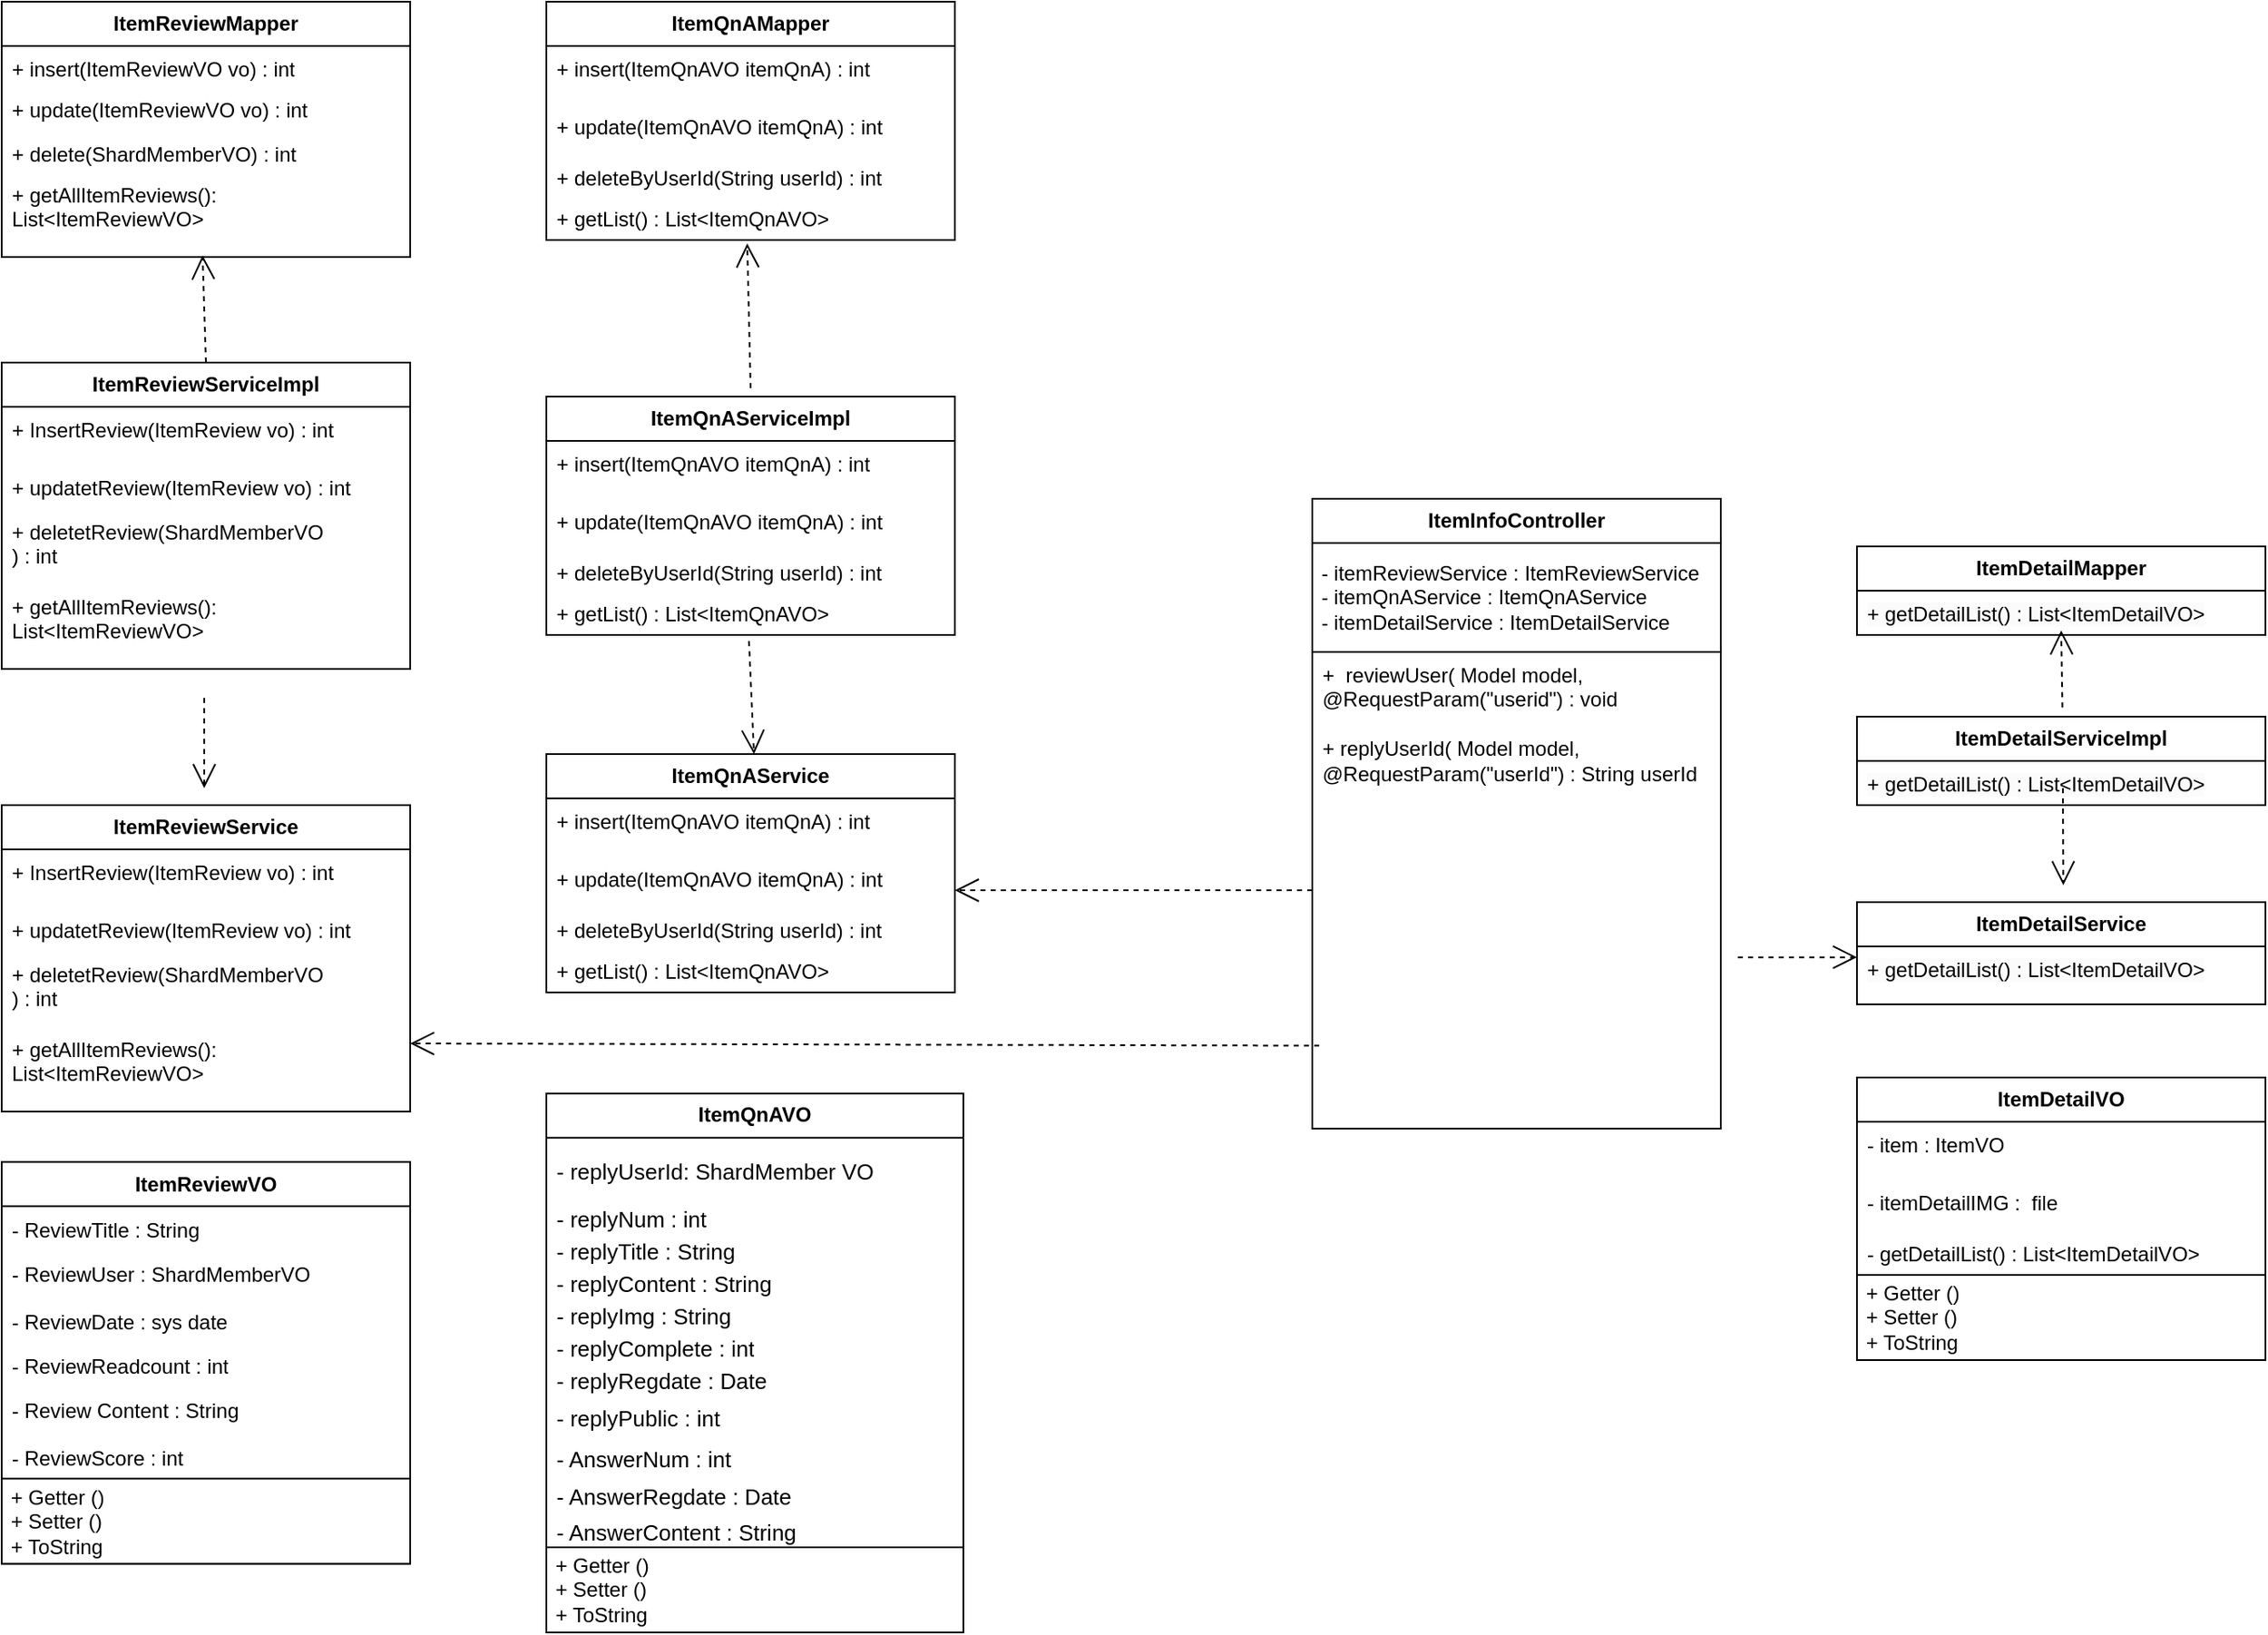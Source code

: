 <mxfile version="22.1.2" type="device">
  <diagram name="Page-1" id="V5cS8CPUzF7kZBpWctP_">
    <mxGraphModel dx="3762" dy="-54" grid="1" gridSize="10" guides="1" tooltips="1" connect="1" arrows="1" fold="1" page="1" pageScale="1" pageWidth="827" pageHeight="1169" math="0" shadow="0">
      <root>
        <mxCell id="0" />
        <mxCell id="1" parent="0" />
        <mxCell id="kkswttSc86CBgpLSdeHy-227" value="&lt;b&gt;ItemReviewMapper&lt;/b&gt;" style="swimlane;fontStyle=0;childLayout=stackLayout;horizontal=1;startSize=26;fillColor=none;horizontalStack=0;resizeParent=1;resizeParentMax=0;resizeLast=0;collapsible=1;marginBottom=0;whiteSpace=wrap;html=1;" vertex="1" parent="1">
          <mxGeometry x="-1360" y="1318" width="240" height="150" as="geometry" />
        </mxCell>
        <mxCell id="kkswttSc86CBgpLSdeHy-228" value="+ insert(ItemReviewVO vo) : int" style="text;strokeColor=none;fillColor=none;align=left;verticalAlign=top;spacingLeft=4;spacingRight=4;overflow=hidden;rotatable=0;points=[[0,0.5],[1,0.5]];portConstraint=eastwest;whiteSpace=wrap;html=1;" vertex="1" parent="kkswttSc86CBgpLSdeHy-227">
          <mxGeometry y="26" width="240" height="24" as="geometry" />
        </mxCell>
        <mxCell id="kkswttSc86CBgpLSdeHy-229" value="+ update(ItemReviewVO vo) : int" style="text;strokeColor=none;fillColor=none;align=left;verticalAlign=top;spacingLeft=4;spacingRight=4;overflow=hidden;rotatable=0;points=[[0,0.5],[1,0.5]];portConstraint=eastwest;whiteSpace=wrap;html=1;" vertex="1" parent="kkswttSc86CBgpLSdeHy-227">
          <mxGeometry y="50" width="240" height="26" as="geometry" />
        </mxCell>
        <mxCell id="kkswttSc86CBgpLSdeHy-230" value="+ delete(ShardMemberVO) : int " style="text;strokeColor=none;fillColor=none;align=left;verticalAlign=top;spacingLeft=4;spacingRight=4;overflow=hidden;rotatable=0;points=[[0,0.5],[1,0.5]];portConstraint=eastwest;whiteSpace=wrap;html=1;" vertex="1" parent="kkswttSc86CBgpLSdeHy-227">
          <mxGeometry y="76" width="240" height="24" as="geometry" />
        </mxCell>
        <mxCell id="kkswttSc86CBgpLSdeHy-231" value="+ getAllItemReviews(): List&amp;lt;ItemReviewVO&amp;gt;" style="text;strokeColor=none;fillColor=none;align=left;verticalAlign=top;spacingLeft=4;spacingRight=4;overflow=hidden;rotatable=0;points=[[0,0.5],[1,0.5]];portConstraint=eastwest;whiteSpace=wrap;html=1;" vertex="1" parent="kkswttSc86CBgpLSdeHy-227">
          <mxGeometry y="100" width="240" height="50" as="geometry" />
        </mxCell>
        <mxCell id="kkswttSc86CBgpLSdeHy-234" value="ItemQnAVO" style="swimlane;childLayout=stackLayout;horizontal=1;startSize=26;horizontalStack=0;resizeParent=1;resizeParentMax=0;resizeLast=0;collapsible=1;marginBottom=0;whiteSpace=wrap;html=1;container=0;verticalAlign=middle;strokeOpacity=100;labelBackgroundColor=none;" vertex="1" parent="1">
          <mxGeometry x="-1040" y="1959.32" width="245" height="316.677" as="geometry" />
        </mxCell>
        <mxCell id="kkswttSc86CBgpLSdeHy-235" value="- replyUserId: ShardMember VO" style="text;align=left;verticalAlign=middle;spacingLeft=4;spacingRight=4;overflow=hidden;rotatable=0;points=[[0,0.5],[1,0.5]];portConstraint=eastwest;whiteSpace=wrap;html=1;container=0;strokeOpacity=100;fontSize=13;labelBackgroundColor=none;" vertex="1" parent="kkswttSc86CBgpLSdeHy-234">
          <mxGeometry y="26" width="245" height="38.64" as="geometry" />
        </mxCell>
        <mxCell id="kkswttSc86CBgpLSdeHy-236" value="- replyNum : int" style="text;align=left;verticalAlign=middle;spacingLeft=4;spacingRight=4;overflow=hidden;rotatable=0;points=[[0,0.5],[1,0.5]];portConstraint=eastwest;whiteSpace=wrap;html=1;container=0;strokeOpacity=100;fontSize=13;labelBackgroundColor=none;" vertex="1" parent="kkswttSc86CBgpLSdeHy-234">
          <mxGeometry y="64.64" width="245" height="18.84" as="geometry" />
        </mxCell>
        <mxCell id="kkswttSc86CBgpLSdeHy-237" value="- replyTitle : String" style="text;align=left;verticalAlign=middle;spacingLeft=4;spacingRight=4;overflow=hidden;rotatable=0;points=[[0,0.5],[1,0.5]];portConstraint=eastwest;whiteSpace=wrap;html=1;container=0;strokeOpacity=100;fontSize=13;labelBackgroundColor=none;" vertex="1" parent="kkswttSc86CBgpLSdeHy-234">
          <mxGeometry y="83.48" width="245" height="18.84" as="geometry" />
        </mxCell>
        <mxCell id="kkswttSc86CBgpLSdeHy-238" value="- replyContent : String" style="text;align=left;verticalAlign=middle;spacingLeft=4;spacingRight=4;overflow=hidden;rotatable=0;points=[[0,0.5],[1,0.5]];portConstraint=eastwest;whiteSpace=wrap;html=1;container=0;strokeOpacity=100;fontSize=13;labelBackgroundColor=none;" vertex="1" parent="kkswttSc86CBgpLSdeHy-234">
          <mxGeometry y="102.32" width="245" height="18.84" as="geometry" />
        </mxCell>
        <mxCell id="kkswttSc86CBgpLSdeHy-239" value="- replyImg : String" style="text;align=left;verticalAlign=middle;spacingLeft=4;spacingRight=4;overflow=hidden;rotatable=0;points=[[0,0.5],[1,0.5]];portConstraint=eastwest;whiteSpace=wrap;html=1;container=0;strokeOpacity=100;fontSize=13;labelBackgroundColor=none;" vertex="1" parent="kkswttSc86CBgpLSdeHy-234">
          <mxGeometry y="121.16" width="245" height="18.84" as="geometry" />
        </mxCell>
        <mxCell id="kkswttSc86CBgpLSdeHy-240" value="- replyComplete : int" style="text;align=left;verticalAlign=middle;spacingLeft=4;spacingRight=4;overflow=hidden;rotatable=0;points=[[0,0.5],[1,0.5]];portConstraint=eastwest;whiteSpace=wrap;html=1;container=0;strokeOpacity=100;fontSize=13;labelBackgroundColor=none;" vertex="1" parent="kkswttSc86CBgpLSdeHy-234">
          <mxGeometry y="140" width="245" height="18.84" as="geometry" />
        </mxCell>
        <mxCell id="kkswttSc86CBgpLSdeHy-241" value="- replyRegdate : Date" style="text;align=left;verticalAlign=middle;spacingLeft=4;spacingRight=4;overflow=hidden;rotatable=0;points=[[0,0.5],[1,0.5]];portConstraint=eastwest;whiteSpace=wrap;html=1;container=0;strokeOpacity=100;fontSize=13;labelBackgroundColor=none;" vertex="1" parent="kkswttSc86CBgpLSdeHy-234">
          <mxGeometry y="158.84" width="245" height="18.84" as="geometry" />
        </mxCell>
        <mxCell id="kkswttSc86CBgpLSdeHy-242" value="- replyPublic : int" style="text;align=left;verticalAlign=middle;spacingLeft=4;spacingRight=4;overflow=hidden;rotatable=0;points=[[0,0.5],[1,0.5]];portConstraint=eastwest;whiteSpace=wrap;html=1;container=0;strokeOpacity=100;fontSize=13;labelBackgroundColor=none;" vertex="1" parent="kkswttSc86CBgpLSdeHy-234">
          <mxGeometry y="177.68" width="245" height="25" as="geometry" />
        </mxCell>
        <mxCell id="kkswttSc86CBgpLSdeHy-243" value="- AnswerNum : int" style="text;align=left;verticalAlign=middle;spacingLeft=4;spacingRight=4;overflow=hidden;rotatable=0;points=[[0,0.5],[1,0.5]];portConstraint=eastwest;whiteSpace=wrap;html=1;container=0;strokeOpacity=100;allowArrows=1;fontSize=13;labelBackgroundColor=none;" vertex="1" parent="kkswttSc86CBgpLSdeHy-234">
          <mxGeometry y="202.68" width="245" height="23.077" as="geometry" />
        </mxCell>
        <mxCell id="kkswttSc86CBgpLSdeHy-244" value="- AnswerRegdate : Date" style="text;align=left;verticalAlign=middle;spacingLeft=4;spacingRight=4;overflow=hidden;rotatable=0;points=[[0,0.5],[1,0.5]];portConstraint=eastwest;whiteSpace=wrap;html=1;container=0;strokeOpacity=100;allowArrows=1;fontSize=13;labelBackgroundColor=none;" vertex="1" parent="kkswttSc86CBgpLSdeHy-234">
          <mxGeometry y="225.757" width="245" height="22.15" as="geometry" />
        </mxCell>
        <mxCell id="kkswttSc86CBgpLSdeHy-245" value="- AnswerContent : String" style="text;align=left;verticalAlign=middle;spacingLeft=4;spacingRight=4;overflow=hidden;rotatable=0;points=[[0,0.5],[1,0.5]];portConstraint=eastwest;whiteSpace=wrap;html=1;container=0;strokeOpacity=100;allowArrows=1;fontSize=13;labelBackgroundColor=none;" vertex="1" parent="kkswttSc86CBgpLSdeHy-234">
          <mxGeometry y="247.907" width="245" height="18.77" as="geometry" />
        </mxCell>
        <mxCell id="kkswttSc86CBgpLSdeHy-327" value="&amp;nbsp;+ Getter ()&lt;br&gt;&amp;nbsp;+ Setter ()&lt;br&gt;&amp;nbsp;+ ToString" style="html=1;whiteSpace=wrap;align=left;" vertex="1" parent="kkswttSc86CBgpLSdeHy-234">
          <mxGeometry y="266.677" width="245" height="50" as="geometry" />
        </mxCell>
        <mxCell id="kkswttSc86CBgpLSdeHy-259" value="&lt;b&gt;ItemReviewVO&lt;/b&gt;" style="swimlane;fontStyle=0;childLayout=stackLayout;horizontal=1;startSize=26;horizontalStack=0;resizeParent=1;resizeParentMax=0;resizeLast=0;collapsible=1;marginBottom=0;whiteSpace=wrap;html=1;labelBackgroundColor=none;" vertex="1" parent="1">
          <mxGeometry x="-1360" y="1999.66" width="240" height="236" as="geometry" />
        </mxCell>
        <mxCell id="kkswttSc86CBgpLSdeHy-260" value="- ReviewTitle : String" style="text;align=left;verticalAlign=top;spacingLeft=4;spacingRight=4;overflow=hidden;rotatable=0;points=[[0,0.5],[1,0.5]];portConstraint=eastwest;whiteSpace=wrap;html=1;" vertex="1" parent="kkswttSc86CBgpLSdeHy-259">
          <mxGeometry y="26" width="240" height="26" as="geometry" />
        </mxCell>
        <mxCell id="kkswttSc86CBgpLSdeHy-261" value="- ReviewUser :&amp;nbsp;ShardMemberVO" style="text;align=left;verticalAlign=top;spacingLeft=4;spacingRight=4;overflow=hidden;rotatable=0;points=[[0,0.5],[1,0.5]];portConstraint=eastwest;whiteSpace=wrap;html=1;" vertex="1" parent="kkswttSc86CBgpLSdeHy-259">
          <mxGeometry y="52" width="240" height="28" as="geometry" />
        </mxCell>
        <mxCell id="kkswttSc86CBgpLSdeHy-262" value="- ReviewDate : sys date" style="text;align=left;verticalAlign=top;spacingLeft=4;spacingRight=4;overflow=hidden;rotatable=0;points=[[0,0.5],[1,0.5]];portConstraint=eastwest;whiteSpace=wrap;html=1;" vertex="1" parent="kkswttSc86CBgpLSdeHy-259">
          <mxGeometry y="80" width="240" height="26" as="geometry" />
        </mxCell>
        <mxCell id="kkswttSc86CBgpLSdeHy-263" value="- ReviewReadcount : int" style="text;align=left;verticalAlign=top;spacingLeft=4;spacingRight=4;overflow=hidden;rotatable=0;points=[[0,0.5],[1,0.5]];portConstraint=eastwest;whiteSpace=wrap;html=1;" vertex="1" parent="kkswttSc86CBgpLSdeHy-259">
          <mxGeometry y="106" width="240" height="26" as="geometry" />
        </mxCell>
        <mxCell id="kkswttSc86CBgpLSdeHy-264" value="- Review Content : String" style="text;align=left;verticalAlign=top;spacingLeft=4;spacingRight=4;overflow=hidden;rotatable=0;points=[[0,0.5],[1,0.5]];portConstraint=eastwest;whiteSpace=wrap;html=1;" vertex="1" parent="kkswttSc86CBgpLSdeHy-259">
          <mxGeometry y="132" width="240" height="28" as="geometry" />
        </mxCell>
        <mxCell id="kkswttSc86CBgpLSdeHy-265" value="- ReviewScore : int" style="text;align=left;verticalAlign=top;spacingLeft=4;spacingRight=4;overflow=hidden;rotatable=0;points=[[0,0.5],[1,0.5]];portConstraint=eastwest;whiteSpace=wrap;html=1;" vertex="1" parent="kkswttSc86CBgpLSdeHy-259">
          <mxGeometry y="160" width="240" height="26" as="geometry" />
        </mxCell>
        <mxCell id="kkswttSc86CBgpLSdeHy-328" value="&amp;nbsp;+ Getter ()&lt;br&gt;&amp;nbsp;+ Setter ()&lt;br&gt;&amp;nbsp;+ ToString" style="html=1;whiteSpace=wrap;align=left;" vertex="1" parent="kkswttSc86CBgpLSdeHy-259">
          <mxGeometry y="186" width="240" height="50" as="geometry" />
        </mxCell>
        <mxCell id="kkswttSc86CBgpLSdeHy-266" value="&lt;b&gt;ItemReviewServiceImpl&lt;/b&gt;" style="swimlane;fontStyle=0;childLayout=stackLayout;horizontal=1;startSize=26;fillColor=none;horizontalStack=0;resizeParent=1;resizeParentMax=0;resizeLast=0;collapsible=1;marginBottom=0;whiteSpace=wrap;html=1;" vertex="1" parent="1">
          <mxGeometry x="-1360" y="1530" width="240" height="180" as="geometry" />
        </mxCell>
        <mxCell id="kkswttSc86CBgpLSdeHy-267" value="+ InsertReview(ItemReview vo) : int" style="text;strokeColor=none;fillColor=none;align=left;verticalAlign=top;spacingLeft=4;spacingRight=4;overflow=hidden;rotatable=0;points=[[0,0.5],[1,0.5]];portConstraint=eastwest;whiteSpace=wrap;html=1;" vertex="1" parent="kkswttSc86CBgpLSdeHy-266">
          <mxGeometry y="26" width="240" height="34" as="geometry" />
        </mxCell>
        <mxCell id="kkswttSc86CBgpLSdeHy-268" value="+ updatetReview(ItemReview vo) : int" style="text;strokeColor=none;fillColor=none;align=left;verticalAlign=top;spacingLeft=4;spacingRight=4;overflow=hidden;rotatable=0;points=[[0,0.5],[1,0.5]];portConstraint=eastwest;whiteSpace=wrap;html=1;" vertex="1" parent="kkswttSc86CBgpLSdeHy-266">
          <mxGeometry y="60" width="240" height="26" as="geometry" />
        </mxCell>
        <mxCell id="kkswttSc86CBgpLSdeHy-269" value="+ deletetReview(ShardMemberVO&lt;br&gt;) : int" style="text;strokeColor=none;fillColor=none;align=left;verticalAlign=top;spacingLeft=4;spacingRight=4;overflow=hidden;rotatable=0;points=[[0,0.5],[1,0.5]];portConstraint=eastwest;whiteSpace=wrap;html=1;" vertex="1" parent="kkswttSc86CBgpLSdeHy-266">
          <mxGeometry y="86" width="240" height="44" as="geometry" />
        </mxCell>
        <mxCell id="kkswttSc86CBgpLSdeHy-270" value="+ getAllItemReviews(): List&amp;lt;ItemReviewVO&amp;gt;" style="text;strokeColor=none;fillColor=none;align=left;verticalAlign=top;spacingLeft=4;spacingRight=4;overflow=hidden;rotatable=0;points=[[0,0.5],[1,0.5]];portConstraint=eastwest;whiteSpace=wrap;html=1;" vertex="1" parent="kkswttSc86CBgpLSdeHy-266">
          <mxGeometry y="130" width="240" height="50" as="geometry" />
        </mxCell>
        <mxCell id="kkswttSc86CBgpLSdeHy-271" value="&lt;b&gt;ItemQnAMapper&lt;/b&gt;" style="swimlane;fontStyle=0;childLayout=stackLayout;horizontal=1;startSize=26;fillColor=none;horizontalStack=0;resizeParent=1;resizeParentMax=0;resizeLast=0;collapsible=1;marginBottom=0;whiteSpace=wrap;html=1;" vertex="1" parent="1">
          <mxGeometry x="-1040" y="1318" width="240" height="140" as="geometry" />
        </mxCell>
        <mxCell id="kkswttSc86CBgpLSdeHy-272" value="+ insert(ItemQnAVO itemQnA) : int" style="text;strokeColor=none;fillColor=none;align=left;verticalAlign=top;spacingLeft=4;spacingRight=4;overflow=hidden;rotatable=0;points=[[0,0.5],[1,0.5]];portConstraint=eastwest;whiteSpace=wrap;html=1;" vertex="1" parent="kkswttSc86CBgpLSdeHy-271">
          <mxGeometry y="26" width="240" height="34" as="geometry" />
        </mxCell>
        <mxCell id="kkswttSc86CBgpLSdeHy-273" value="+ update(ItemQnAVO itemQnA) : int" style="text;strokeColor=none;fillColor=none;align=left;verticalAlign=top;spacingLeft=4;spacingRight=4;overflow=hidden;rotatable=0;points=[[0,0.5],[1,0.5]];portConstraint=eastwest;whiteSpace=wrap;html=1;" vertex="1" parent="kkswttSc86CBgpLSdeHy-271">
          <mxGeometry y="60" width="240" height="30" as="geometry" />
        </mxCell>
        <mxCell id="kkswttSc86CBgpLSdeHy-274" value="+&amp;nbsp;deleteByUserId(String userId) : int" style="text;strokeColor=none;fillColor=none;align=left;verticalAlign=top;spacingLeft=4;spacingRight=4;overflow=hidden;rotatable=0;points=[[0,0.5],[1,0.5]];portConstraint=eastwest;whiteSpace=wrap;html=1;" vertex="1" parent="kkswttSc86CBgpLSdeHy-271">
          <mxGeometry y="90" width="240" height="24" as="geometry" />
        </mxCell>
        <mxCell id="kkswttSc86CBgpLSdeHy-275" value="+ getList() : List&amp;lt;ItemQnAVO&amp;gt;" style="text;strokeColor=none;fillColor=none;align=left;verticalAlign=top;spacingLeft=4;spacingRight=4;overflow=hidden;rotatable=0;points=[[0,0.5],[1,0.5]];portConstraint=eastwest;whiteSpace=wrap;html=1;" vertex="1" parent="kkswttSc86CBgpLSdeHy-271">
          <mxGeometry y="114" width="240" height="26" as="geometry" />
        </mxCell>
        <mxCell id="kkswttSc86CBgpLSdeHy-294" value="&lt;b&gt;ItemReviewService&lt;/b&gt;" style="swimlane;fontStyle=0;childLayout=stackLayout;horizontal=1;startSize=26;fillColor=none;horizontalStack=0;resizeParent=1;resizeParentMax=0;resizeLast=0;collapsible=1;marginBottom=0;whiteSpace=wrap;html=1;" vertex="1" parent="1">
          <mxGeometry x="-1360" y="1790" width="240" height="180" as="geometry" />
        </mxCell>
        <mxCell id="kkswttSc86CBgpLSdeHy-295" value="" style="endArrow=open;endSize=12;dashed=1;html=1;rounded=0;" edge="1" parent="kkswttSc86CBgpLSdeHy-294">
          <mxGeometry width="160" relative="1" as="geometry">
            <mxPoint x="119" y="-63" as="sourcePoint" />
            <mxPoint x="119" y="-10" as="targetPoint" />
            <Array as="points" />
            <mxPoint as="offset" />
          </mxGeometry>
        </mxCell>
        <mxCell id="kkswttSc86CBgpLSdeHy-296" value="+ InsertReview(ItemReview vo) : int" style="text;strokeColor=none;fillColor=none;align=left;verticalAlign=top;spacingLeft=4;spacingRight=4;overflow=hidden;rotatable=0;points=[[0,0.5],[1,0.5]];portConstraint=eastwest;whiteSpace=wrap;html=1;" vertex="1" parent="kkswttSc86CBgpLSdeHy-294">
          <mxGeometry y="26" width="240" height="34" as="geometry" />
        </mxCell>
        <mxCell id="kkswttSc86CBgpLSdeHy-297" value="+ updatetReview(ItemReview vo) : int" style="text;strokeColor=none;fillColor=none;align=left;verticalAlign=top;spacingLeft=4;spacingRight=4;overflow=hidden;rotatable=0;points=[[0,0.5],[1,0.5]];portConstraint=eastwest;whiteSpace=wrap;html=1;" vertex="1" parent="kkswttSc86CBgpLSdeHy-294">
          <mxGeometry y="60" width="240" height="26" as="geometry" />
        </mxCell>
        <mxCell id="kkswttSc86CBgpLSdeHy-298" value="+ deletetReview(ShardMemberVO&lt;br&gt;) : int" style="text;strokeColor=none;fillColor=none;align=left;verticalAlign=top;spacingLeft=4;spacingRight=4;overflow=hidden;rotatable=0;points=[[0,0.5],[1,0.5]];portConstraint=eastwest;whiteSpace=wrap;html=1;" vertex="1" parent="kkswttSc86CBgpLSdeHy-294">
          <mxGeometry y="86" width="240" height="44" as="geometry" />
        </mxCell>
        <mxCell id="kkswttSc86CBgpLSdeHy-299" value="+ getAllItemReviews(): List&amp;lt;ItemReviewVO&amp;gt;" style="text;strokeColor=none;fillColor=none;align=left;verticalAlign=top;spacingLeft=4;spacingRight=4;overflow=hidden;rotatable=0;points=[[0,0.5],[1,0.5]];portConstraint=eastwest;whiteSpace=wrap;html=1;" vertex="1" parent="kkswttSc86CBgpLSdeHy-294">
          <mxGeometry y="130" width="240" height="50" as="geometry" />
        </mxCell>
        <mxCell id="kkswttSc86CBgpLSdeHy-300" value="" style="endArrow=open;endSize=12;dashed=1;html=1;rounded=0;exitX=0.5;exitY=0;exitDx=0;exitDy=0;" edge="1" parent="1" source="kkswttSc86CBgpLSdeHy-266">
          <mxGeometry width="160" relative="1" as="geometry">
            <mxPoint x="-1242" y="1510" as="sourcePoint" />
            <mxPoint x="-1242" y="1467" as="targetPoint" />
            <Array as="points" />
            <mxPoint as="offset" />
          </mxGeometry>
        </mxCell>
        <mxCell id="kkswttSc86CBgpLSdeHy-301" value="&lt;b&gt;ItemQnAServiceImpl&lt;/b&gt;" style="swimlane;fontStyle=0;childLayout=stackLayout;horizontal=1;startSize=26;fillColor=none;horizontalStack=0;resizeParent=1;resizeParentMax=0;resizeLast=0;collapsible=1;marginBottom=0;whiteSpace=wrap;html=1;" vertex="1" parent="1">
          <mxGeometry x="-1040" y="1550" width="240" height="140" as="geometry" />
        </mxCell>
        <mxCell id="kkswttSc86CBgpLSdeHy-302" value="+ insert(ItemQnAVO itemQnA) : int" style="text;strokeColor=none;fillColor=none;align=left;verticalAlign=top;spacingLeft=4;spacingRight=4;overflow=hidden;rotatable=0;points=[[0,0.5],[1,0.5]];portConstraint=eastwest;whiteSpace=wrap;html=1;" vertex="1" parent="kkswttSc86CBgpLSdeHy-301">
          <mxGeometry y="26" width="240" height="34" as="geometry" />
        </mxCell>
        <mxCell id="kkswttSc86CBgpLSdeHy-303" value="+ update(ItemQnAVO itemQnA) : int" style="text;strokeColor=none;fillColor=none;align=left;verticalAlign=top;spacingLeft=4;spacingRight=4;overflow=hidden;rotatable=0;points=[[0,0.5],[1,0.5]];portConstraint=eastwest;whiteSpace=wrap;html=1;" vertex="1" parent="kkswttSc86CBgpLSdeHy-301">
          <mxGeometry y="60" width="240" height="30" as="geometry" />
        </mxCell>
        <mxCell id="kkswttSc86CBgpLSdeHy-304" value="+&amp;nbsp;deleteByUserId(String userId) : int" style="text;strokeColor=none;fillColor=none;align=left;verticalAlign=top;spacingLeft=4;spacingRight=4;overflow=hidden;rotatable=0;points=[[0,0.5],[1,0.5]];portConstraint=eastwest;whiteSpace=wrap;html=1;" vertex="1" parent="kkswttSc86CBgpLSdeHy-301">
          <mxGeometry y="90" width="240" height="24" as="geometry" />
        </mxCell>
        <mxCell id="kkswttSc86CBgpLSdeHy-305" value="+ getList() : List&amp;lt;ItemQnAVO&amp;gt;" style="text;strokeColor=none;fillColor=none;align=left;verticalAlign=top;spacingLeft=4;spacingRight=4;overflow=hidden;rotatable=0;points=[[0,0.5],[1,0.5]];portConstraint=eastwest;whiteSpace=wrap;html=1;" vertex="1" parent="kkswttSc86CBgpLSdeHy-301">
          <mxGeometry y="114" width="240" height="26" as="geometry" />
        </mxCell>
        <mxCell id="kkswttSc86CBgpLSdeHy-306" value="&lt;b&gt;ItemQnAService&lt;/b&gt;" style="swimlane;fontStyle=0;childLayout=stackLayout;horizontal=1;startSize=26;fillColor=none;horizontalStack=0;resizeParent=1;resizeParentMax=0;resizeLast=0;collapsible=1;marginBottom=0;whiteSpace=wrap;html=1;" vertex="1" parent="1">
          <mxGeometry x="-1040" y="1760" width="240" height="140" as="geometry" />
        </mxCell>
        <mxCell id="kkswttSc86CBgpLSdeHy-307" value="+ insert(ItemQnAVO itemQnA) : int" style="text;strokeColor=none;fillColor=none;align=left;verticalAlign=top;spacingLeft=4;spacingRight=4;overflow=hidden;rotatable=0;points=[[0,0.5],[1,0.5]];portConstraint=eastwest;whiteSpace=wrap;html=1;" vertex="1" parent="kkswttSc86CBgpLSdeHy-306">
          <mxGeometry y="26" width="240" height="34" as="geometry" />
        </mxCell>
        <mxCell id="kkswttSc86CBgpLSdeHy-308" value="+ update(ItemQnAVO itemQnA) : int" style="text;strokeColor=none;fillColor=none;align=left;verticalAlign=top;spacingLeft=4;spacingRight=4;overflow=hidden;rotatable=0;points=[[0,0.5],[1,0.5]];portConstraint=eastwest;whiteSpace=wrap;html=1;" vertex="1" parent="kkswttSc86CBgpLSdeHy-306">
          <mxGeometry y="60" width="240" height="30" as="geometry" />
        </mxCell>
        <mxCell id="kkswttSc86CBgpLSdeHy-309" value="+&amp;nbsp;deleteByUserId(String userId) : int" style="text;strokeColor=none;fillColor=none;align=left;verticalAlign=top;spacingLeft=4;spacingRight=4;overflow=hidden;rotatable=0;points=[[0,0.5],[1,0.5]];portConstraint=eastwest;whiteSpace=wrap;html=1;" vertex="1" parent="kkswttSc86CBgpLSdeHy-306">
          <mxGeometry y="90" width="240" height="24" as="geometry" />
        </mxCell>
        <mxCell id="kkswttSc86CBgpLSdeHy-310" value="+ getList() : List&amp;lt;ItemQnAVO&amp;gt;" style="text;strokeColor=none;fillColor=none;align=left;verticalAlign=top;spacingLeft=4;spacingRight=4;overflow=hidden;rotatable=0;points=[[0,0.5],[1,0.5]];portConstraint=eastwest;whiteSpace=wrap;html=1;" vertex="1" parent="kkswttSc86CBgpLSdeHy-306">
          <mxGeometry y="114" width="240" height="26" as="geometry" />
        </mxCell>
        <mxCell id="kkswttSc86CBgpLSdeHy-311" value="" style="endArrow=open;endSize=12;dashed=1;html=1;rounded=0;exitX=0.496;exitY=1.141;exitDx=0;exitDy=0;exitPerimeter=0;" edge="1" parent="1" source="kkswttSc86CBgpLSdeHy-305">
          <mxGeometry width="160" relative="1" as="geometry">
            <mxPoint x="-918.5" y="1737" as="sourcePoint" />
            <mxPoint x="-918" y="1760" as="targetPoint" />
            <Array as="points" />
            <mxPoint as="offset" />
          </mxGeometry>
        </mxCell>
        <mxCell id="kkswttSc86CBgpLSdeHy-312" value="" style="endArrow=open;endSize=12;dashed=1;html=1;rounded=0;" edge="1" parent="1">
          <mxGeometry width="160" relative="1" as="geometry">
            <mxPoint x="-920" y="1545" as="sourcePoint" />
            <mxPoint x="-922" y="1460" as="targetPoint" />
            <Array as="points" />
            <mxPoint as="offset" />
          </mxGeometry>
        </mxCell>
        <mxCell id="kkswttSc86CBgpLSdeHy-316" value="&lt;b&gt;ItemDetailMapper&lt;/b&gt;" style="swimlane;fontStyle=0;childLayout=stackLayout;horizontal=1;startSize=26;fillColor=none;horizontalStack=0;resizeParent=1;resizeParentMax=0;resizeLast=0;collapsible=1;marginBottom=0;whiteSpace=wrap;html=1;" vertex="1" parent="1">
          <mxGeometry x="-270" y="1638" width="240" height="52" as="geometry" />
        </mxCell>
        <mxCell id="kkswttSc86CBgpLSdeHy-317" value="&lt;span style=&quot;color: rgb(0, 0, 0); font-family: Helvetica; font-size: 12px; font-style: normal; font-variant-ligatures: normal; font-variant-caps: normal; font-weight: 400; letter-spacing: normal; orphans: 2; text-align: left; text-indent: 0px; text-transform: none; widows: 2; word-spacing: 0px; -webkit-text-stroke-width: 0px; background-color: rgb(251, 251, 251); text-decoration-thickness: initial; text-decoration-style: initial; text-decoration-color: initial; float: none; display: inline !important;&quot;&gt;+ getDetailList() : List&amp;lt;ItemDetailVO&amp;gt;&lt;/span&gt;&lt;br&gt;" style="text;strokeColor=none;fillColor=none;align=left;verticalAlign=top;spacingLeft=4;spacingRight=4;overflow=hidden;rotatable=0;points=[[0,0.5],[1,0.5]];portConstraint=eastwest;whiteSpace=wrap;html=1;" vertex="1" parent="kkswttSc86CBgpLSdeHy-316">
          <mxGeometry y="26" width="240" height="26" as="geometry" />
        </mxCell>
        <mxCell id="kkswttSc86CBgpLSdeHy-321" value="&lt;b&gt;ItemDetailVO             &lt;/b&gt;" style="swimlane;fontStyle=0;childLayout=stackLayout;horizontal=1;startSize=26;fillColor=none;horizontalStack=0;resizeParent=1;resizeParentMax=0;resizeLast=0;collapsible=1;marginBottom=0;whiteSpace=wrap;html=1;" vertex="1" parent="1">
          <mxGeometry x="-270" y="1950" width="240" height="166" as="geometry" />
        </mxCell>
        <mxCell id="kkswttSc86CBgpLSdeHy-322" value="- item : ItemVO" style="text;strokeColor=none;fillColor=none;align=left;verticalAlign=top;spacingLeft=4;spacingRight=4;overflow=hidden;rotatable=0;points=[[0,0.5],[1,0.5]];portConstraint=eastwest;whiteSpace=wrap;html=1;" vertex="1" parent="kkswttSc86CBgpLSdeHy-321">
          <mxGeometry y="26" width="240" height="34" as="geometry" />
        </mxCell>
        <mxCell id="kkswttSc86CBgpLSdeHy-323" value="- itemDetailIMG :&amp;nbsp; file" style="text;strokeColor=none;fillColor=none;align=left;verticalAlign=top;spacingLeft=4;spacingRight=4;overflow=hidden;rotatable=0;points=[[0,0.5],[1,0.5]];portConstraint=eastwest;whiteSpace=wrap;html=1;" vertex="1" parent="kkswttSc86CBgpLSdeHy-321">
          <mxGeometry y="60" width="240" height="30" as="geometry" />
        </mxCell>
        <mxCell id="kkswttSc86CBgpLSdeHy-325" value="- getDetailList() : List&amp;lt;ItemDetailVO&amp;gt;" style="text;strokeColor=none;fillColor=none;align=left;verticalAlign=top;spacingLeft=4;spacingRight=4;overflow=hidden;rotatable=0;points=[[0,0.5],[1,0.5]];portConstraint=eastwest;whiteSpace=wrap;html=1;" vertex="1" parent="kkswttSc86CBgpLSdeHy-321">
          <mxGeometry y="90" width="240" height="26" as="geometry" />
        </mxCell>
        <mxCell id="kkswttSc86CBgpLSdeHy-333" value="&amp;nbsp;+ Getter ()&lt;br&gt;&amp;nbsp;+ Setter ()&lt;br&gt;&amp;nbsp;+ ToString" style="html=1;whiteSpace=wrap;align=left;" vertex="1" parent="kkswttSc86CBgpLSdeHy-321">
          <mxGeometry y="116" width="240" height="50" as="geometry" />
        </mxCell>
        <mxCell id="kkswttSc86CBgpLSdeHy-329" value="&lt;b&gt;ItemDetailServiceImpl&lt;/b&gt;" style="swimlane;fontStyle=0;childLayout=stackLayout;horizontal=1;startSize=26;fillColor=none;horizontalStack=0;resizeParent=1;resizeParentMax=0;resizeLast=0;collapsible=1;marginBottom=0;whiteSpace=wrap;html=1;" vertex="1" parent="1">
          <mxGeometry x="-270" y="1738" width="240" height="52" as="geometry" />
        </mxCell>
        <mxCell id="kkswttSc86CBgpLSdeHy-330" value="&lt;span style=&quot;color: rgb(0, 0, 0); font-family: Helvetica; font-size: 12px; font-style: normal; font-variant-ligatures: normal; font-variant-caps: normal; font-weight: 400; letter-spacing: normal; orphans: 2; text-align: left; text-indent: 0px; text-transform: none; widows: 2; word-spacing: 0px; -webkit-text-stroke-width: 0px; background-color: rgb(251, 251, 251); text-decoration-thickness: initial; text-decoration-style: initial; text-decoration-color: initial; float: none; display: inline !important;&quot;&gt;+ getDetailList() : List&amp;lt;ItemDetailVO&amp;gt;&lt;/span&gt;&lt;br&gt;" style="text;strokeColor=none;fillColor=none;align=left;verticalAlign=top;spacingLeft=4;spacingRight=4;overflow=hidden;rotatable=0;points=[[0,0.5],[1,0.5]];portConstraint=eastwest;whiteSpace=wrap;html=1;" vertex="1" parent="kkswttSc86CBgpLSdeHy-329">
          <mxGeometry y="26" width="240" height="26" as="geometry" />
        </mxCell>
        <mxCell id="kkswttSc86CBgpLSdeHy-331" value="&lt;b&gt;ItemDetailService&lt;/b&gt;" style="swimlane;fontStyle=0;childLayout=stackLayout;horizontal=1;startSize=26;fillColor=none;horizontalStack=0;resizeParent=1;resizeParentMax=0;resizeLast=0;collapsible=1;marginBottom=0;whiteSpace=wrap;html=1;" vertex="1" parent="1">
          <mxGeometry x="-270" y="1847" width="240" height="60" as="geometry" />
        </mxCell>
        <mxCell id="kkswttSc86CBgpLSdeHy-332" value="&lt;span style=&quot;color: rgb(0, 0, 0); font-family: Helvetica; font-size: 12px; font-style: normal; font-variant-ligatures: normal; font-variant-caps: normal; font-weight: 400; letter-spacing: normal; orphans: 2; text-align: left; text-indent: 0px; text-transform: none; widows: 2; word-spacing: 0px; -webkit-text-stroke-width: 0px; background-color: rgb(251, 251, 251); text-decoration-thickness: initial; text-decoration-style: initial; text-decoration-color: initial; float: none; display: inline !important;&quot;&gt;+ getDetailList() : List&amp;lt;ItemDetailVO&amp;gt;&lt;/span&gt;&lt;br&gt;" style="text;strokeColor=none;fillColor=none;align=left;verticalAlign=top;spacingLeft=4;spacingRight=4;overflow=hidden;rotatable=0;points=[[0,0.5],[1,0.5]];portConstraint=eastwest;whiteSpace=wrap;html=1;" vertex="1" parent="kkswttSc86CBgpLSdeHy-331">
          <mxGeometry y="26" width="240" height="34" as="geometry" />
        </mxCell>
        <mxCell id="kkswttSc86CBgpLSdeHy-335" value="" style="endArrow=open;endSize=12;dashed=1;html=1;rounded=0;" edge="1" parent="1">
          <mxGeometry width="160" relative="1" as="geometry">
            <mxPoint x="-149" y="1780" as="sourcePoint" />
            <mxPoint x="-148.75" y="1837" as="targetPoint" />
            <Array as="points" />
            <mxPoint as="offset" />
          </mxGeometry>
        </mxCell>
        <mxCell id="kkswttSc86CBgpLSdeHy-336" value="" style="endArrow=open;endSize=12;dashed=1;html=1;rounded=0;exitX=0.503;exitY=-0.104;exitDx=0;exitDy=0;exitPerimeter=0;entryX=0.5;entryY=0.897;entryDx=0;entryDy=0;entryPerimeter=0;" edge="1" parent="1" source="kkswttSc86CBgpLSdeHy-329" target="kkswttSc86CBgpLSdeHy-317">
          <mxGeometry width="160" relative="1" as="geometry">
            <mxPoint x="-149" y="1595" as="sourcePoint" />
            <mxPoint x="-150" y="1700" as="targetPoint" />
            <Array as="points" />
            <mxPoint as="offset" />
          </mxGeometry>
        </mxCell>
        <mxCell id="kkswttSc86CBgpLSdeHy-337" value="&lt;b&gt;ItemInfoController&lt;/b&gt;" style="swimlane;fontStyle=0;childLayout=stackLayout;horizontal=1;startSize=26;fillColor=none;horizontalStack=0;resizeParent=1;resizeParentMax=0;resizeLast=0;collapsible=1;marginBottom=0;whiteSpace=wrap;html=1;" vertex="1" parent="1">
          <mxGeometry x="-590" y="1610" width="240" height="370" as="geometry" />
        </mxCell>
        <mxCell id="kkswttSc86CBgpLSdeHy-341" value="&amp;nbsp;- itemReviewService : ItemReviewService&lt;br&gt;&amp;nbsp;- itemQnAService : ItemQnAService&lt;br&gt;&amp;nbsp;- itemDetailService : ItemDetailService" style="html=1;whiteSpace=wrap;align=left;" vertex="1" parent="kkswttSc86CBgpLSdeHy-337">
          <mxGeometry y="26" width="240" height="64" as="geometry" />
        </mxCell>
        <mxCell id="kkswttSc86CBgpLSdeHy-339" value="+&amp;nbsp; reviewUser( Model model, @RequestParam(&quot;userid&quot;) : void&lt;br&gt;&lt;br&gt;+&amp;nbsp;replyUserId( Model model, @RequestParam(&quot;userId&quot;) : String userId&lt;br&gt;&lt;br&gt;" style="text;strokeColor=none;fillColor=none;align=left;verticalAlign=top;spacingLeft=4;spacingRight=4;overflow=hidden;rotatable=0;points=[[0,0.5],[1,0.5]];portConstraint=eastwest;whiteSpace=wrap;html=1;" vertex="1" parent="kkswttSc86CBgpLSdeHy-337">
          <mxGeometry y="90" width="240" height="280" as="geometry" />
        </mxCell>
        <mxCell id="kkswttSc86CBgpLSdeHy-346" value="" style="endArrow=open;endSize=12;dashed=1;html=1;rounded=0;" edge="1" parent="1">
          <mxGeometry width="160" relative="1" as="geometry">
            <mxPoint x="-590" y="1840" as="sourcePoint" />
            <mxPoint x="-800" y="1840" as="targetPoint" />
            <Array as="points" />
            <mxPoint as="offset" />
          </mxGeometry>
        </mxCell>
        <mxCell id="kkswttSc86CBgpLSdeHy-347" value="" style="endArrow=open;endSize=12;dashed=1;html=1;rounded=0;exitX=0.017;exitY=0.826;exitDx=0;exitDy=0;exitPerimeter=0;" edge="1" parent="1" source="kkswttSc86CBgpLSdeHy-339">
          <mxGeometry width="160" relative="1" as="geometry">
            <mxPoint x="-910" y="1930" as="sourcePoint" />
            <mxPoint x="-1120" y="1930" as="targetPoint" />
            <Array as="points" />
            <mxPoint as="offset" />
          </mxGeometry>
        </mxCell>
        <mxCell id="kkswttSc86CBgpLSdeHy-348" value="" style="endArrow=open;endSize=12;dashed=1;html=1;rounded=0;" edge="1" parent="1">
          <mxGeometry width="160" relative="1" as="geometry">
            <mxPoint x="-340" y="1879.33" as="sourcePoint" />
            <mxPoint x="-270" y="1879.33" as="targetPoint" />
            <Array as="points" />
            <mxPoint as="offset" />
          </mxGeometry>
        </mxCell>
      </root>
    </mxGraphModel>
  </diagram>
</mxfile>
